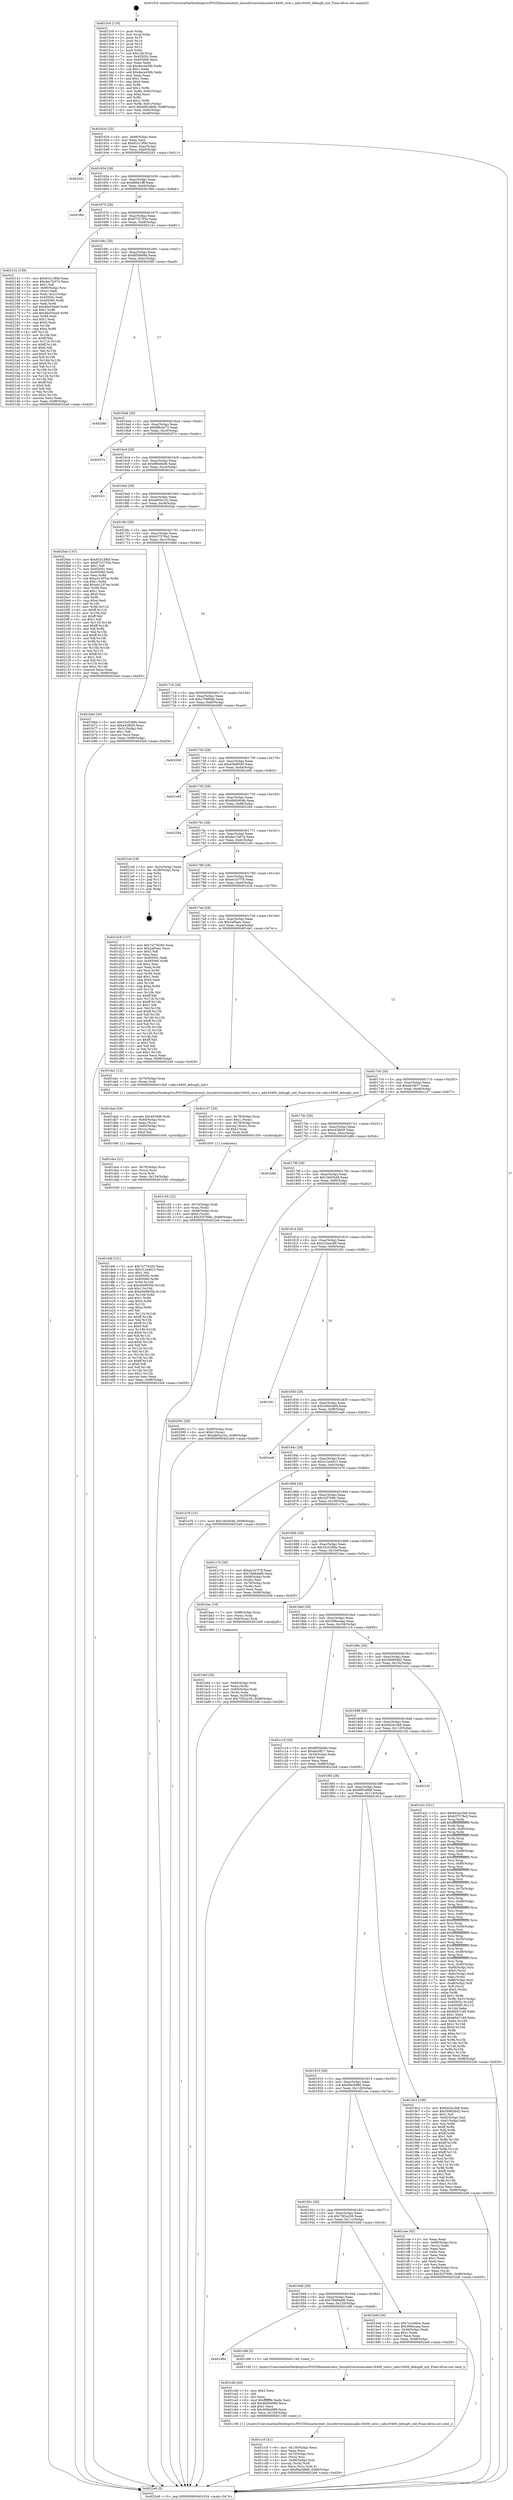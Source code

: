 digraph "0x4015c0" {
  label = "0x4015c0 (/mnt/c/Users/mathe/Desktop/tcc/POCII/binaries/extr_linuxdriversiioimuadis16400_core.c_adis16400_debugfs_init_Final-ollvm.out::main(0))"
  labelloc = "t"
  node[shape=record]

  Entry [label="",width=0.3,height=0.3,shape=circle,fillcolor=black,style=filled]
  "0x401634" [label="{
     0x401634 [32]\l
     | [instrs]\l
     &nbsp;&nbsp;0x401634 \<+6\>: mov -0x98(%rbp),%eax\l
     &nbsp;&nbsp;0x40163a \<+2\>: mov %eax,%ecx\l
     &nbsp;&nbsp;0x40163c \<+6\>: sub $0x81b13f0d,%ecx\l
     &nbsp;&nbsp;0x401642 \<+6\>: mov %eax,-0xac(%rbp)\l
     &nbsp;&nbsp;0x401648 \<+6\>: mov %ecx,-0xb0(%rbp)\l
     &nbsp;&nbsp;0x40164e \<+6\>: je 00000000004022d1 \<main+0xd11\>\l
  }"]
  "0x4022d1" [label="{
     0x4022d1\l
  }", style=dashed]
  "0x401654" [label="{
     0x401654 [28]\l
     | [instrs]\l
     &nbsp;&nbsp;0x401654 \<+5\>: jmp 0000000000401659 \<main+0x99\>\l
     &nbsp;&nbsp;0x401659 \<+6\>: mov -0xac(%rbp),%eax\l
     &nbsp;&nbsp;0x40165f \<+5\>: sub $0x866b1fff,%eax\l
     &nbsp;&nbsp;0x401664 \<+6\>: mov %eax,-0xb4(%rbp)\l
     &nbsp;&nbsp;0x40166a \<+6\>: je 0000000000401f6b \<main+0x9ab\>\l
  }"]
  Exit [label="",width=0.3,height=0.3,shape=circle,fillcolor=black,style=filled,peripheries=2]
  "0x401f6b" [label="{
     0x401f6b\l
  }", style=dashed]
  "0x401670" [label="{
     0x401670 [28]\l
     | [instrs]\l
     &nbsp;&nbsp;0x401670 \<+5\>: jmp 0000000000401675 \<main+0xb5\>\l
     &nbsp;&nbsp;0x401675 \<+6\>: mov -0xac(%rbp),%eax\l
     &nbsp;&nbsp;0x40167b \<+5\>: sub $0x8732755a,%eax\l
     &nbsp;&nbsp;0x401680 \<+6\>: mov %eax,-0xb8(%rbp)\l
     &nbsp;&nbsp;0x401686 \<+6\>: je 0000000000402141 \<main+0xb81\>\l
  }"]
  "0x401ddf" [label="{
     0x401ddf [151]\l
     | [instrs]\l
     &nbsp;&nbsp;0x401ddf \<+5\>: mov $0x7a776283,%eax\l
     &nbsp;&nbsp;0x401de4 \<+5\>: mov $0x312e4d13,%esi\l
     &nbsp;&nbsp;0x401de9 \<+2\>: mov $0x1,%dl\l
     &nbsp;&nbsp;0x401deb \<+8\>: mov 0x40505c,%r8d\l
     &nbsp;&nbsp;0x401df3 \<+8\>: mov 0x405060,%r9d\l
     &nbsp;&nbsp;0x401dfb \<+3\>: mov %r8d,%r10d\l
     &nbsp;&nbsp;0x401dfe \<+7\>: sub $0xe0e9835b,%r10d\l
     &nbsp;&nbsp;0x401e05 \<+4\>: sub $0x1,%r10d\l
     &nbsp;&nbsp;0x401e09 \<+7\>: add $0xe0e9835b,%r10d\l
     &nbsp;&nbsp;0x401e10 \<+4\>: imul %r10d,%r8d\l
     &nbsp;&nbsp;0x401e14 \<+4\>: and $0x1,%r8d\l
     &nbsp;&nbsp;0x401e18 \<+4\>: cmp $0x0,%r8d\l
     &nbsp;&nbsp;0x401e1c \<+4\>: sete %r11b\l
     &nbsp;&nbsp;0x401e20 \<+4\>: cmp $0xa,%r9d\l
     &nbsp;&nbsp;0x401e24 \<+3\>: setl %bl\l
     &nbsp;&nbsp;0x401e27 \<+3\>: mov %r11b,%r14b\l
     &nbsp;&nbsp;0x401e2a \<+4\>: xor $0xff,%r14b\l
     &nbsp;&nbsp;0x401e2e \<+3\>: mov %bl,%r15b\l
     &nbsp;&nbsp;0x401e31 \<+4\>: xor $0xff,%r15b\l
     &nbsp;&nbsp;0x401e35 \<+3\>: xor $0x0,%dl\l
     &nbsp;&nbsp;0x401e38 \<+3\>: mov %r14b,%r12b\l
     &nbsp;&nbsp;0x401e3b \<+4\>: and $0x0,%r12b\l
     &nbsp;&nbsp;0x401e3f \<+3\>: and %dl,%r11b\l
     &nbsp;&nbsp;0x401e42 \<+3\>: mov %r15b,%r13b\l
     &nbsp;&nbsp;0x401e45 \<+4\>: and $0x0,%r13b\l
     &nbsp;&nbsp;0x401e49 \<+2\>: and %dl,%bl\l
     &nbsp;&nbsp;0x401e4b \<+3\>: or %r11b,%r12b\l
     &nbsp;&nbsp;0x401e4e \<+3\>: or %bl,%r13b\l
     &nbsp;&nbsp;0x401e51 \<+3\>: xor %r13b,%r12b\l
     &nbsp;&nbsp;0x401e54 \<+3\>: or %r15b,%r14b\l
     &nbsp;&nbsp;0x401e57 \<+4\>: xor $0xff,%r14b\l
     &nbsp;&nbsp;0x401e5b \<+3\>: or $0x0,%dl\l
     &nbsp;&nbsp;0x401e5e \<+3\>: and %dl,%r14b\l
     &nbsp;&nbsp;0x401e61 \<+3\>: or %r14b,%r12b\l
     &nbsp;&nbsp;0x401e64 \<+4\>: test $0x1,%r12b\l
     &nbsp;&nbsp;0x401e68 \<+3\>: cmovne %esi,%eax\l
     &nbsp;&nbsp;0x401e6b \<+6\>: mov %eax,-0x98(%rbp)\l
     &nbsp;&nbsp;0x401e71 \<+5\>: jmp 00000000004022e9 \<main+0xd29\>\l
  }"]
  "0x402141" [label="{
     0x402141 [159]\l
     | [instrs]\l
     &nbsp;&nbsp;0x402141 \<+5\>: mov $0x81b13f0d,%eax\l
     &nbsp;&nbsp;0x402146 \<+5\>: mov $0xdec7b07d,%ecx\l
     &nbsp;&nbsp;0x40214b \<+2\>: mov $0x1,%dl\l
     &nbsp;&nbsp;0x40214d \<+7\>: mov -0x90(%rbp),%rsi\l
     &nbsp;&nbsp;0x402154 \<+2\>: mov (%rsi),%edi\l
     &nbsp;&nbsp;0x402156 \<+3\>: mov %edi,-0x2c(%rbp)\l
     &nbsp;&nbsp;0x402159 \<+7\>: mov 0x40505c,%edi\l
     &nbsp;&nbsp;0x402160 \<+8\>: mov 0x405060,%r8d\l
     &nbsp;&nbsp;0x402168 \<+3\>: mov %edi,%r9d\l
     &nbsp;&nbsp;0x40216b \<+7\>: sub $0x46e55ea9,%r9d\l
     &nbsp;&nbsp;0x402172 \<+4\>: sub $0x1,%r9d\l
     &nbsp;&nbsp;0x402176 \<+7\>: add $0x46e55ea9,%r9d\l
     &nbsp;&nbsp;0x40217d \<+4\>: imul %r9d,%edi\l
     &nbsp;&nbsp;0x402181 \<+3\>: and $0x1,%edi\l
     &nbsp;&nbsp;0x402184 \<+3\>: cmp $0x0,%edi\l
     &nbsp;&nbsp;0x402187 \<+4\>: sete %r10b\l
     &nbsp;&nbsp;0x40218b \<+4\>: cmp $0xa,%r8d\l
     &nbsp;&nbsp;0x40218f \<+4\>: setl %r11b\l
     &nbsp;&nbsp;0x402193 \<+3\>: mov %r10b,%bl\l
     &nbsp;&nbsp;0x402196 \<+3\>: xor $0xff,%bl\l
     &nbsp;&nbsp;0x402199 \<+3\>: mov %r11b,%r14b\l
     &nbsp;&nbsp;0x40219c \<+4\>: xor $0xff,%r14b\l
     &nbsp;&nbsp;0x4021a0 \<+3\>: xor $0x0,%dl\l
     &nbsp;&nbsp;0x4021a3 \<+3\>: mov %bl,%r15b\l
     &nbsp;&nbsp;0x4021a6 \<+4\>: and $0x0,%r15b\l
     &nbsp;&nbsp;0x4021aa \<+3\>: and %dl,%r10b\l
     &nbsp;&nbsp;0x4021ad \<+3\>: mov %r14b,%r12b\l
     &nbsp;&nbsp;0x4021b0 \<+4\>: and $0x0,%r12b\l
     &nbsp;&nbsp;0x4021b4 \<+3\>: and %dl,%r11b\l
     &nbsp;&nbsp;0x4021b7 \<+3\>: or %r10b,%r15b\l
     &nbsp;&nbsp;0x4021ba \<+3\>: or %r11b,%r12b\l
     &nbsp;&nbsp;0x4021bd \<+3\>: xor %r12b,%r15b\l
     &nbsp;&nbsp;0x4021c0 \<+3\>: or %r14b,%bl\l
     &nbsp;&nbsp;0x4021c3 \<+3\>: xor $0xff,%bl\l
     &nbsp;&nbsp;0x4021c6 \<+3\>: or $0x0,%dl\l
     &nbsp;&nbsp;0x4021c9 \<+2\>: and %dl,%bl\l
     &nbsp;&nbsp;0x4021cb \<+3\>: or %bl,%r15b\l
     &nbsp;&nbsp;0x4021ce \<+4\>: test $0x1,%r15b\l
     &nbsp;&nbsp;0x4021d2 \<+3\>: cmovne %ecx,%eax\l
     &nbsp;&nbsp;0x4021d5 \<+6\>: mov %eax,-0x98(%rbp)\l
     &nbsp;&nbsp;0x4021db \<+5\>: jmp 00000000004022e9 \<main+0xd29\>\l
  }"]
  "0x40168c" [label="{
     0x40168c [28]\l
     | [instrs]\l
     &nbsp;&nbsp;0x40168c \<+5\>: jmp 0000000000401691 \<main+0xd1\>\l
     &nbsp;&nbsp;0x401691 \<+6\>: mov -0xac(%rbp),%eax\l
     &nbsp;&nbsp;0x401697 \<+5\>: sub $0x8f50b08e,%eax\l
     &nbsp;&nbsp;0x40169c \<+6\>: mov %eax,-0xbc(%rbp)\l
     &nbsp;&nbsp;0x4016a2 \<+6\>: je 000000000040206f \<main+0xaaf\>\l
  }"]
  "0x401dca" [label="{
     0x401dca [21]\l
     | [instrs]\l
     &nbsp;&nbsp;0x401dca \<+4\>: mov -0x70(%rbp),%rcx\l
     &nbsp;&nbsp;0x401dce \<+3\>: mov (%rcx),%rcx\l
     &nbsp;&nbsp;0x401dd1 \<+3\>: mov %rcx,%rdi\l
     &nbsp;&nbsp;0x401dd4 \<+6\>: mov %eax,-0x134(%rbp)\l
     &nbsp;&nbsp;0x401dda \<+5\>: call 0000000000401030 \<free@plt\>\l
     | [calls]\l
     &nbsp;&nbsp;0x401030 \{1\} (unknown)\l
  }"]
  "0x40206f" [label="{
     0x40206f\l
  }", style=dashed]
  "0x4016a8" [label="{
     0x4016a8 [28]\l
     | [instrs]\l
     &nbsp;&nbsp;0x4016a8 \<+5\>: jmp 00000000004016ad \<main+0xed\>\l
     &nbsp;&nbsp;0x4016ad \<+6\>: mov -0xac(%rbp),%eax\l
     &nbsp;&nbsp;0x4016b3 \<+5\>: sub $0x8f9cdc73,%eax\l
     &nbsp;&nbsp;0x4016b8 \<+6\>: mov %eax,-0xc0(%rbp)\l
     &nbsp;&nbsp;0x4016be \<+6\>: je 000000000040207e \<main+0xabe\>\l
  }"]
  "0x401dad" [label="{
     0x401dad [29]\l
     | [instrs]\l
     &nbsp;&nbsp;0x401dad \<+10\>: movabs $0x4030d6,%rdi\l
     &nbsp;&nbsp;0x401db7 \<+4\>: mov -0x60(%rbp),%rcx\l
     &nbsp;&nbsp;0x401dbb \<+2\>: mov %eax,(%rcx)\l
     &nbsp;&nbsp;0x401dbd \<+4\>: mov -0x60(%rbp),%rcx\l
     &nbsp;&nbsp;0x401dc1 \<+2\>: mov (%rcx),%esi\l
     &nbsp;&nbsp;0x401dc3 \<+2\>: mov $0x0,%al\l
     &nbsp;&nbsp;0x401dc5 \<+5\>: call 0000000000401040 \<printf@plt\>\l
     | [calls]\l
     &nbsp;&nbsp;0x401040 \{1\} (unknown)\l
  }"]
  "0x40207e" [label="{
     0x40207e\l
  }", style=dashed]
  "0x4016c4" [label="{
     0x4016c4 [28]\l
     | [instrs]\l
     &nbsp;&nbsp;0x4016c4 \<+5\>: jmp 00000000004016c9 \<main+0x109\>\l
     &nbsp;&nbsp;0x4016c9 \<+6\>: mov -0xac(%rbp),%eax\l
     &nbsp;&nbsp;0x4016cf \<+5\>: sub $0x9f648ed6,%eax\l
     &nbsp;&nbsp;0x4016d4 \<+6\>: mov %eax,-0xc4(%rbp)\l
     &nbsp;&nbsp;0x4016da \<+6\>: je 0000000000401fc1 \<main+0xa01\>\l
  }"]
  "0x401cc5" [label="{
     0x401cc5 [41]\l
     | [instrs]\l
     &nbsp;&nbsp;0x401cc5 \<+6\>: mov -0x130(%rbp),%ecx\l
     &nbsp;&nbsp;0x401ccb \<+3\>: imul %eax,%ecx\l
     &nbsp;&nbsp;0x401cce \<+4\>: mov -0x70(%rbp),%rsi\l
     &nbsp;&nbsp;0x401cd2 \<+3\>: mov (%rsi),%rsi\l
     &nbsp;&nbsp;0x401cd5 \<+4\>: mov -0x68(%rbp),%rdi\l
     &nbsp;&nbsp;0x401cd9 \<+3\>: movslq (%rdi),%rdi\l
     &nbsp;&nbsp;0x401cdc \<+3\>: mov %ecx,(%rsi,%rdi,4)\l
     &nbsp;&nbsp;0x401cdf \<+10\>: movl $0x6fac6866,-0x98(%rbp)\l
     &nbsp;&nbsp;0x401ce9 \<+5\>: jmp 00000000004022e9 \<main+0xd29\>\l
  }"]
  "0x401fc1" [label="{
     0x401fc1\l
  }", style=dashed]
  "0x4016e0" [label="{
     0x4016e0 [28]\l
     | [instrs]\l
     &nbsp;&nbsp;0x4016e0 \<+5\>: jmp 00000000004016e5 \<main+0x125\>\l
     &nbsp;&nbsp;0x4016e5 \<+6\>: mov -0xac(%rbp),%eax\l
     &nbsp;&nbsp;0x4016eb \<+5\>: sub $0xa605a10c,%eax\l
     &nbsp;&nbsp;0x4016f0 \<+6\>: mov %eax,-0xc8(%rbp)\l
     &nbsp;&nbsp;0x4016f6 \<+6\>: je 00000000004020ae \<main+0xaee\>\l
  }"]
  "0x401c9d" [label="{
     0x401c9d [40]\l
     | [instrs]\l
     &nbsp;&nbsp;0x401c9d \<+5\>: mov $0x2,%ecx\l
     &nbsp;&nbsp;0x401ca2 \<+1\>: cltd\l
     &nbsp;&nbsp;0x401ca3 \<+2\>: idiv %ecx\l
     &nbsp;&nbsp;0x401ca5 \<+6\>: imul $0xfffffffe,%edx,%ecx\l
     &nbsp;&nbsp;0x401cab \<+6\>: add $0x460b4989,%ecx\l
     &nbsp;&nbsp;0x401cb1 \<+3\>: add $0x1,%ecx\l
     &nbsp;&nbsp;0x401cb4 \<+6\>: sub $0x460b4989,%ecx\l
     &nbsp;&nbsp;0x401cba \<+6\>: mov %ecx,-0x130(%rbp)\l
     &nbsp;&nbsp;0x401cc0 \<+5\>: call 0000000000401160 \<next_i\>\l
     | [calls]\l
     &nbsp;&nbsp;0x401160 \{1\} (/mnt/c/Users/mathe/Desktop/tcc/POCII/binaries/extr_linuxdriversiioimuadis16400_core.c_adis16400_debugfs_init_Final-ollvm.out::next_i)\l
  }"]
  "0x4020ae" [label="{
     0x4020ae [147]\l
     | [instrs]\l
     &nbsp;&nbsp;0x4020ae \<+5\>: mov $0x81b13f0d,%eax\l
     &nbsp;&nbsp;0x4020b3 \<+5\>: mov $0x8732755a,%ecx\l
     &nbsp;&nbsp;0x4020b8 \<+2\>: mov $0x1,%dl\l
     &nbsp;&nbsp;0x4020ba \<+7\>: mov 0x40505c,%esi\l
     &nbsp;&nbsp;0x4020c1 \<+7\>: mov 0x405060,%edi\l
     &nbsp;&nbsp;0x4020c8 \<+3\>: mov %esi,%r8d\l
     &nbsp;&nbsp;0x4020cb \<+7\>: sub $0xa41207ee,%r8d\l
     &nbsp;&nbsp;0x4020d2 \<+4\>: sub $0x1,%r8d\l
     &nbsp;&nbsp;0x4020d6 \<+7\>: add $0xa41207ee,%r8d\l
     &nbsp;&nbsp;0x4020dd \<+4\>: imul %r8d,%esi\l
     &nbsp;&nbsp;0x4020e1 \<+3\>: and $0x1,%esi\l
     &nbsp;&nbsp;0x4020e4 \<+3\>: cmp $0x0,%esi\l
     &nbsp;&nbsp;0x4020e7 \<+4\>: sete %r9b\l
     &nbsp;&nbsp;0x4020eb \<+3\>: cmp $0xa,%edi\l
     &nbsp;&nbsp;0x4020ee \<+4\>: setl %r10b\l
     &nbsp;&nbsp;0x4020f2 \<+3\>: mov %r9b,%r11b\l
     &nbsp;&nbsp;0x4020f5 \<+4\>: xor $0xff,%r11b\l
     &nbsp;&nbsp;0x4020f9 \<+3\>: mov %r10b,%bl\l
     &nbsp;&nbsp;0x4020fc \<+3\>: xor $0xff,%bl\l
     &nbsp;&nbsp;0x4020ff \<+3\>: xor $0x1,%dl\l
     &nbsp;&nbsp;0x402102 \<+3\>: mov %r11b,%r14b\l
     &nbsp;&nbsp;0x402105 \<+4\>: and $0xff,%r14b\l
     &nbsp;&nbsp;0x402109 \<+3\>: and %dl,%r9b\l
     &nbsp;&nbsp;0x40210c \<+3\>: mov %bl,%r15b\l
     &nbsp;&nbsp;0x40210f \<+4\>: and $0xff,%r15b\l
     &nbsp;&nbsp;0x402113 \<+3\>: and %dl,%r10b\l
     &nbsp;&nbsp;0x402116 \<+3\>: or %r9b,%r14b\l
     &nbsp;&nbsp;0x402119 \<+3\>: or %r10b,%r15b\l
     &nbsp;&nbsp;0x40211c \<+3\>: xor %r15b,%r14b\l
     &nbsp;&nbsp;0x40211f \<+3\>: or %bl,%r11b\l
     &nbsp;&nbsp;0x402122 \<+4\>: xor $0xff,%r11b\l
     &nbsp;&nbsp;0x402126 \<+3\>: or $0x1,%dl\l
     &nbsp;&nbsp;0x402129 \<+3\>: and %dl,%r11b\l
     &nbsp;&nbsp;0x40212c \<+3\>: or %r11b,%r14b\l
     &nbsp;&nbsp;0x40212f \<+4\>: test $0x1,%r14b\l
     &nbsp;&nbsp;0x402133 \<+3\>: cmovne %ecx,%eax\l
     &nbsp;&nbsp;0x402136 \<+6\>: mov %eax,-0x98(%rbp)\l
     &nbsp;&nbsp;0x40213c \<+5\>: jmp 00000000004022e9 \<main+0xd29\>\l
  }"]
  "0x4016fc" [label="{
     0x4016fc [28]\l
     | [instrs]\l
     &nbsp;&nbsp;0x4016fc \<+5\>: jmp 0000000000401701 \<main+0x141\>\l
     &nbsp;&nbsp;0x401701 \<+6\>: mov -0xac(%rbp),%eax\l
     &nbsp;&nbsp;0x401707 \<+5\>: sub $0xb37578e2,%eax\l
     &nbsp;&nbsp;0x40170c \<+6\>: mov %eax,-0xcc(%rbp)\l
     &nbsp;&nbsp;0x401712 \<+6\>: je 0000000000401b6d \<main+0x5ad\>\l
  }"]
  "0x401964" [label="{
     0x401964\l
  }", style=dashed]
  "0x401b6d" [label="{
     0x401b6d [30]\l
     | [instrs]\l
     &nbsp;&nbsp;0x401b6d \<+5\>: mov $0x33c5289e,%eax\l
     &nbsp;&nbsp;0x401b72 \<+5\>: mov $0xe43fb50,%ecx\l
     &nbsp;&nbsp;0x401b77 \<+3\>: mov -0x31(%rbp),%dl\l
     &nbsp;&nbsp;0x401b7a \<+3\>: test $0x1,%dl\l
     &nbsp;&nbsp;0x401b7d \<+3\>: cmovne %ecx,%eax\l
     &nbsp;&nbsp;0x401b80 \<+6\>: mov %eax,-0x98(%rbp)\l
     &nbsp;&nbsp;0x401b86 \<+5\>: jmp 00000000004022e9 \<main+0xd29\>\l
  }"]
  "0x401718" [label="{
     0x401718 [28]\l
     | [instrs]\l
     &nbsp;&nbsp;0x401718 \<+5\>: jmp 000000000040171d \<main+0x15d\>\l
     &nbsp;&nbsp;0x40171d \<+6\>: mov -0xac(%rbp),%eax\l
     &nbsp;&nbsp;0x401723 \<+5\>: sub $0xc708f94b,%eax\l
     &nbsp;&nbsp;0x401728 \<+6\>: mov %eax,-0xd0(%rbp)\l
     &nbsp;&nbsp;0x40172e \<+6\>: je 0000000000402060 \<main+0xaa0\>\l
  }"]
  "0x401c98" [label="{
     0x401c98 [5]\l
     | [instrs]\l
     &nbsp;&nbsp;0x401c98 \<+5\>: call 0000000000401160 \<next_i\>\l
     | [calls]\l
     &nbsp;&nbsp;0x401160 \{1\} (/mnt/c/Users/mathe/Desktop/tcc/POCII/binaries/extr_linuxdriversiioimuadis16400_core.c_adis16400_debugfs_init_Final-ollvm.out::next_i)\l
  }"]
  "0x402060" [label="{
     0x402060\l
  }", style=dashed]
  "0x401734" [label="{
     0x401734 [28]\l
     | [instrs]\l
     &nbsp;&nbsp;0x401734 \<+5\>: jmp 0000000000401739 \<main+0x179\>\l
     &nbsp;&nbsp;0x401739 \<+6\>: mov -0xac(%rbp),%eax\l
     &nbsp;&nbsp;0x40173f \<+5\>: sub $0xd3bf95d5,%eax\l
     &nbsp;&nbsp;0x401744 \<+6\>: mov %eax,-0xd4(%rbp)\l
     &nbsp;&nbsp;0x40174a \<+6\>: je 0000000000401e85 \<main+0x8c5\>\l
  }"]
  "0x401c54" [label="{
     0x401c54 [32]\l
     | [instrs]\l
     &nbsp;&nbsp;0x401c54 \<+4\>: mov -0x70(%rbp),%rdi\l
     &nbsp;&nbsp;0x401c58 \<+3\>: mov %rax,(%rdi)\l
     &nbsp;&nbsp;0x401c5b \<+4\>: mov -0x68(%rbp),%rax\l
     &nbsp;&nbsp;0x401c5f \<+6\>: movl $0x0,(%rax)\l
     &nbsp;&nbsp;0x401c65 \<+10\>: movl $0x32f794fc,-0x98(%rbp)\l
     &nbsp;&nbsp;0x401c6f \<+5\>: jmp 00000000004022e9 \<main+0xd29\>\l
  }"]
  "0x401e85" [label="{
     0x401e85\l
  }", style=dashed]
  "0x401750" [label="{
     0x401750 [28]\l
     | [instrs]\l
     &nbsp;&nbsp;0x401750 \<+5\>: jmp 0000000000401755 \<main+0x195\>\l
     &nbsp;&nbsp;0x401755 \<+6\>: mov -0xac(%rbp),%eax\l
     &nbsp;&nbsp;0x40175b \<+5\>: sub $0xdb00d0d6,%eax\l
     &nbsp;&nbsp;0x401760 \<+6\>: mov %eax,-0xd8(%rbp)\l
     &nbsp;&nbsp;0x401766 \<+6\>: je 0000000000402284 \<main+0xcc4\>\l
  }"]
  "0x401948" [label="{
     0x401948 [28]\l
     | [instrs]\l
     &nbsp;&nbsp;0x401948 \<+5\>: jmp 000000000040194d \<main+0x38d\>\l
     &nbsp;&nbsp;0x40194d \<+6\>: mov -0xac(%rbp),%eax\l
     &nbsp;&nbsp;0x401953 \<+5\>: sub $0x78d84a80,%eax\l
     &nbsp;&nbsp;0x401958 \<+6\>: mov %eax,-0x120(%rbp)\l
     &nbsp;&nbsp;0x40195e \<+6\>: je 0000000000401c98 \<main+0x6d8\>\l
  }"]
  "0x402284" [label="{
     0x402284\l
  }", style=dashed]
  "0x40176c" [label="{
     0x40176c [28]\l
     | [instrs]\l
     &nbsp;&nbsp;0x40176c \<+5\>: jmp 0000000000401771 \<main+0x1b1\>\l
     &nbsp;&nbsp;0x401771 \<+6\>: mov -0xac(%rbp),%eax\l
     &nbsp;&nbsp;0x401777 \<+5\>: sub $0xdec7b07d,%eax\l
     &nbsp;&nbsp;0x40177c \<+6\>: mov %eax,-0xdc(%rbp)\l
     &nbsp;&nbsp;0x401782 \<+6\>: je 00000000004021e0 \<main+0xc20\>\l
  }"]
  "0x401bdd" [label="{
     0x401bdd [30]\l
     | [instrs]\l
     &nbsp;&nbsp;0x401bdd \<+5\>: mov $0x7e1a9dce,%eax\l
     &nbsp;&nbsp;0x401be2 \<+5\>: mov $0x398ecaaa,%ecx\l
     &nbsp;&nbsp;0x401be7 \<+3\>: mov -0x30(%rbp),%edx\l
     &nbsp;&nbsp;0x401bea \<+3\>: cmp $0x1,%edx\l
     &nbsp;&nbsp;0x401bed \<+3\>: cmovl %ecx,%eax\l
     &nbsp;&nbsp;0x401bf0 \<+6\>: mov %eax,-0x98(%rbp)\l
     &nbsp;&nbsp;0x401bf6 \<+5\>: jmp 00000000004022e9 \<main+0xd29\>\l
  }"]
  "0x4021e0" [label="{
     0x4021e0 [18]\l
     | [instrs]\l
     &nbsp;&nbsp;0x4021e0 \<+3\>: mov -0x2c(%rbp),%eax\l
     &nbsp;&nbsp;0x4021e3 \<+4\>: lea -0x28(%rbp),%rsp\l
     &nbsp;&nbsp;0x4021e7 \<+1\>: pop %rbx\l
     &nbsp;&nbsp;0x4021e8 \<+2\>: pop %r12\l
     &nbsp;&nbsp;0x4021ea \<+2\>: pop %r13\l
     &nbsp;&nbsp;0x4021ec \<+2\>: pop %r14\l
     &nbsp;&nbsp;0x4021ee \<+2\>: pop %r15\l
     &nbsp;&nbsp;0x4021f0 \<+1\>: pop %rbp\l
     &nbsp;&nbsp;0x4021f1 \<+1\>: ret\l
  }"]
  "0x401788" [label="{
     0x401788 [28]\l
     | [instrs]\l
     &nbsp;&nbsp;0x401788 \<+5\>: jmp 000000000040178d \<main+0x1cd\>\l
     &nbsp;&nbsp;0x40178d \<+6\>: mov -0xac(%rbp),%eax\l
     &nbsp;&nbsp;0x401793 \<+5\>: sub $0xee1b7f78,%eax\l
     &nbsp;&nbsp;0x401798 \<+6\>: mov %eax,-0xe0(%rbp)\l
     &nbsp;&nbsp;0x40179e \<+6\>: je 0000000000401d18 \<main+0x758\>\l
  }"]
  "0x40192c" [label="{
     0x40192c [28]\l
     | [instrs]\l
     &nbsp;&nbsp;0x40192c \<+5\>: jmp 0000000000401931 \<main+0x371\>\l
     &nbsp;&nbsp;0x401931 \<+6\>: mov -0xac(%rbp),%eax\l
     &nbsp;&nbsp;0x401937 \<+5\>: sub $0x75f2a236,%eax\l
     &nbsp;&nbsp;0x40193c \<+6\>: mov %eax,-0x11c(%rbp)\l
     &nbsp;&nbsp;0x401942 \<+6\>: je 0000000000401bdd \<main+0x61d\>\l
  }"]
  "0x401d18" [label="{
     0x401d18 [137]\l
     | [instrs]\l
     &nbsp;&nbsp;0x401d18 \<+5\>: mov $0x7a776283,%eax\l
     &nbsp;&nbsp;0x401d1d \<+5\>: mov $0x2af5aec,%ecx\l
     &nbsp;&nbsp;0x401d22 \<+2\>: mov $0x1,%dl\l
     &nbsp;&nbsp;0x401d24 \<+2\>: xor %esi,%esi\l
     &nbsp;&nbsp;0x401d26 \<+7\>: mov 0x40505c,%edi\l
     &nbsp;&nbsp;0x401d2d \<+8\>: mov 0x405060,%r8d\l
     &nbsp;&nbsp;0x401d35 \<+3\>: sub $0x1,%esi\l
     &nbsp;&nbsp;0x401d38 \<+3\>: mov %edi,%r9d\l
     &nbsp;&nbsp;0x401d3b \<+3\>: add %esi,%r9d\l
     &nbsp;&nbsp;0x401d3e \<+4\>: imul %r9d,%edi\l
     &nbsp;&nbsp;0x401d42 \<+3\>: and $0x1,%edi\l
     &nbsp;&nbsp;0x401d45 \<+3\>: cmp $0x0,%edi\l
     &nbsp;&nbsp;0x401d48 \<+4\>: sete %r10b\l
     &nbsp;&nbsp;0x401d4c \<+4\>: cmp $0xa,%r8d\l
     &nbsp;&nbsp;0x401d50 \<+4\>: setl %r11b\l
     &nbsp;&nbsp;0x401d54 \<+3\>: mov %r10b,%bl\l
     &nbsp;&nbsp;0x401d57 \<+3\>: xor $0xff,%bl\l
     &nbsp;&nbsp;0x401d5a \<+3\>: mov %r11b,%r14b\l
     &nbsp;&nbsp;0x401d5d \<+4\>: xor $0xff,%r14b\l
     &nbsp;&nbsp;0x401d61 \<+3\>: xor $0x1,%dl\l
     &nbsp;&nbsp;0x401d64 \<+3\>: mov %bl,%r15b\l
     &nbsp;&nbsp;0x401d67 \<+4\>: and $0xff,%r15b\l
     &nbsp;&nbsp;0x401d6b \<+3\>: and %dl,%r10b\l
     &nbsp;&nbsp;0x401d6e \<+3\>: mov %r14b,%r12b\l
     &nbsp;&nbsp;0x401d71 \<+4\>: and $0xff,%r12b\l
     &nbsp;&nbsp;0x401d75 \<+3\>: and %dl,%r11b\l
     &nbsp;&nbsp;0x401d78 \<+3\>: or %r10b,%r15b\l
     &nbsp;&nbsp;0x401d7b \<+3\>: or %r11b,%r12b\l
     &nbsp;&nbsp;0x401d7e \<+3\>: xor %r12b,%r15b\l
     &nbsp;&nbsp;0x401d81 \<+3\>: or %r14b,%bl\l
     &nbsp;&nbsp;0x401d84 \<+3\>: xor $0xff,%bl\l
     &nbsp;&nbsp;0x401d87 \<+3\>: or $0x1,%dl\l
     &nbsp;&nbsp;0x401d8a \<+2\>: and %dl,%bl\l
     &nbsp;&nbsp;0x401d8c \<+3\>: or %bl,%r15b\l
     &nbsp;&nbsp;0x401d8f \<+4\>: test $0x1,%r15b\l
     &nbsp;&nbsp;0x401d93 \<+3\>: cmovne %ecx,%eax\l
     &nbsp;&nbsp;0x401d96 \<+6\>: mov %eax,-0x98(%rbp)\l
     &nbsp;&nbsp;0x401d9c \<+5\>: jmp 00000000004022e9 \<main+0xd29\>\l
  }"]
  "0x4017a4" [label="{
     0x4017a4 [28]\l
     | [instrs]\l
     &nbsp;&nbsp;0x4017a4 \<+5\>: jmp 00000000004017a9 \<main+0x1e9\>\l
     &nbsp;&nbsp;0x4017a9 \<+6\>: mov -0xac(%rbp),%eax\l
     &nbsp;&nbsp;0x4017af \<+5\>: sub $0x2af5aec,%eax\l
     &nbsp;&nbsp;0x4017b4 \<+6\>: mov %eax,-0xe4(%rbp)\l
     &nbsp;&nbsp;0x4017ba \<+6\>: je 0000000000401da1 \<main+0x7e1\>\l
  }"]
  "0x401cee" [label="{
     0x401cee [42]\l
     | [instrs]\l
     &nbsp;&nbsp;0x401cee \<+2\>: xor %eax,%eax\l
     &nbsp;&nbsp;0x401cf0 \<+4\>: mov -0x68(%rbp),%rcx\l
     &nbsp;&nbsp;0x401cf4 \<+2\>: mov (%rcx),%edx\l
     &nbsp;&nbsp;0x401cf6 \<+2\>: mov %eax,%esi\l
     &nbsp;&nbsp;0x401cf8 \<+2\>: sub %edx,%esi\l
     &nbsp;&nbsp;0x401cfa \<+2\>: mov %eax,%edx\l
     &nbsp;&nbsp;0x401cfc \<+3\>: sub $0x1,%edx\l
     &nbsp;&nbsp;0x401cff \<+2\>: add %edx,%esi\l
     &nbsp;&nbsp;0x401d01 \<+2\>: sub %esi,%eax\l
     &nbsp;&nbsp;0x401d03 \<+4\>: mov -0x68(%rbp),%rcx\l
     &nbsp;&nbsp;0x401d07 \<+2\>: mov %eax,(%rcx)\l
     &nbsp;&nbsp;0x401d09 \<+10\>: movl $0x32f794fc,-0x98(%rbp)\l
     &nbsp;&nbsp;0x401d13 \<+5\>: jmp 00000000004022e9 \<main+0xd29\>\l
  }"]
  "0x401da1" [label="{
     0x401da1 [12]\l
     | [instrs]\l
     &nbsp;&nbsp;0x401da1 \<+4\>: mov -0x70(%rbp),%rax\l
     &nbsp;&nbsp;0x401da5 \<+3\>: mov (%rax),%rdi\l
     &nbsp;&nbsp;0x401da8 \<+5\>: call 00000000004015b0 \<adis16400_debugfs_init\>\l
     | [calls]\l
     &nbsp;&nbsp;0x4015b0 \{1\} (/mnt/c/Users/mathe/Desktop/tcc/POCII/binaries/extr_linuxdriversiioimuadis16400_core.c_adis16400_debugfs_init_Final-ollvm.out::adis16400_debugfs_init)\l
  }"]
  "0x4017c0" [label="{
     0x4017c0 [28]\l
     | [instrs]\l
     &nbsp;&nbsp;0x4017c0 \<+5\>: jmp 00000000004017c5 \<main+0x205\>\l
     &nbsp;&nbsp;0x4017c5 \<+6\>: mov -0xac(%rbp),%eax\l
     &nbsp;&nbsp;0x4017cb \<+5\>: sub $0xde3df17,%eax\l
     &nbsp;&nbsp;0x4017d0 \<+6\>: mov %eax,-0xe8(%rbp)\l
     &nbsp;&nbsp;0x4017d6 \<+6\>: je 0000000000401c37 \<main+0x677\>\l
  }"]
  "0x401bbf" [label="{
     0x401bbf [30]\l
     | [instrs]\l
     &nbsp;&nbsp;0x401bbf \<+4\>: mov -0x80(%rbp),%rdi\l
     &nbsp;&nbsp;0x401bc3 \<+2\>: mov %eax,(%rdi)\l
     &nbsp;&nbsp;0x401bc5 \<+4\>: mov -0x80(%rbp),%rdi\l
     &nbsp;&nbsp;0x401bc9 \<+2\>: mov (%rdi),%eax\l
     &nbsp;&nbsp;0x401bcb \<+3\>: mov %eax,-0x30(%rbp)\l
     &nbsp;&nbsp;0x401bce \<+10\>: movl $0x75f2a236,-0x98(%rbp)\l
     &nbsp;&nbsp;0x401bd8 \<+5\>: jmp 00000000004022e9 \<main+0xd29\>\l
  }"]
  "0x401c37" [label="{
     0x401c37 [29]\l
     | [instrs]\l
     &nbsp;&nbsp;0x401c37 \<+4\>: mov -0x78(%rbp),%rax\l
     &nbsp;&nbsp;0x401c3b \<+6\>: movl $0x1,(%rax)\l
     &nbsp;&nbsp;0x401c41 \<+4\>: mov -0x78(%rbp),%rax\l
     &nbsp;&nbsp;0x401c45 \<+3\>: movslq (%rax),%rax\l
     &nbsp;&nbsp;0x401c48 \<+4\>: shl $0x2,%rax\l
     &nbsp;&nbsp;0x401c4c \<+3\>: mov %rax,%rdi\l
     &nbsp;&nbsp;0x401c4f \<+5\>: call 0000000000401050 \<malloc@plt\>\l
     | [calls]\l
     &nbsp;&nbsp;0x401050 \{1\} (unknown)\l
  }"]
  "0x4017dc" [label="{
     0x4017dc [28]\l
     | [instrs]\l
     &nbsp;&nbsp;0x4017dc \<+5\>: jmp 00000000004017e1 \<main+0x221\>\l
     &nbsp;&nbsp;0x4017e1 \<+6\>: mov -0xac(%rbp),%eax\l
     &nbsp;&nbsp;0x4017e7 \<+5\>: sub $0xe43fb50,%eax\l
     &nbsp;&nbsp;0x4017ec \<+6\>: mov %eax,-0xec(%rbp)\l
     &nbsp;&nbsp;0x4017f2 \<+6\>: je 0000000000401b8b \<main+0x5cb\>\l
  }"]
  "0x4015c0" [label="{
     0x4015c0 [116]\l
     | [instrs]\l
     &nbsp;&nbsp;0x4015c0 \<+1\>: push %rbp\l
     &nbsp;&nbsp;0x4015c1 \<+3\>: mov %rsp,%rbp\l
     &nbsp;&nbsp;0x4015c4 \<+2\>: push %r15\l
     &nbsp;&nbsp;0x4015c6 \<+2\>: push %r14\l
     &nbsp;&nbsp;0x4015c8 \<+2\>: push %r13\l
     &nbsp;&nbsp;0x4015ca \<+2\>: push %r12\l
     &nbsp;&nbsp;0x4015cc \<+1\>: push %rbx\l
     &nbsp;&nbsp;0x4015cd \<+7\>: sub $0x128,%rsp\l
     &nbsp;&nbsp;0x4015d4 \<+7\>: mov 0x40505c,%eax\l
     &nbsp;&nbsp;0x4015db \<+7\>: mov 0x405060,%ecx\l
     &nbsp;&nbsp;0x4015e2 \<+2\>: mov %eax,%edx\l
     &nbsp;&nbsp;0x4015e4 \<+6\>: sub $0x4eca436b,%edx\l
     &nbsp;&nbsp;0x4015ea \<+3\>: sub $0x1,%edx\l
     &nbsp;&nbsp;0x4015ed \<+6\>: add $0x4eca436b,%edx\l
     &nbsp;&nbsp;0x4015f3 \<+3\>: imul %edx,%eax\l
     &nbsp;&nbsp;0x4015f6 \<+3\>: and $0x1,%eax\l
     &nbsp;&nbsp;0x4015f9 \<+3\>: cmp $0x0,%eax\l
     &nbsp;&nbsp;0x4015fc \<+4\>: sete %r8b\l
     &nbsp;&nbsp;0x401600 \<+4\>: and $0x1,%r8b\l
     &nbsp;&nbsp;0x401604 \<+7\>: mov %r8b,-0x92(%rbp)\l
     &nbsp;&nbsp;0x40160b \<+3\>: cmp $0xa,%ecx\l
     &nbsp;&nbsp;0x40160e \<+4\>: setl %r8b\l
     &nbsp;&nbsp;0x401612 \<+4\>: and $0x1,%r8b\l
     &nbsp;&nbsp;0x401616 \<+7\>: mov %r8b,-0x91(%rbp)\l
     &nbsp;&nbsp;0x40161d \<+10\>: movl $0x6f82e8b8,-0x98(%rbp)\l
     &nbsp;&nbsp;0x401627 \<+6\>: mov %edi,-0x9c(%rbp)\l
     &nbsp;&nbsp;0x40162d \<+7\>: mov %rsi,-0xa8(%rbp)\l
  }"]
  "0x401b8b" [label="{
     0x401b8b\l
  }", style=dashed]
  "0x4017f8" [label="{
     0x4017f8 [28]\l
     | [instrs]\l
     &nbsp;&nbsp;0x4017f8 \<+5\>: jmp 00000000004017fd \<main+0x23d\>\l
     &nbsp;&nbsp;0x4017fd \<+6\>: mov -0xac(%rbp),%eax\l
     &nbsp;&nbsp;0x401803 \<+5\>: sub $0x19d30cfd,%eax\l
     &nbsp;&nbsp;0x401808 \<+6\>: mov %eax,-0xf0(%rbp)\l
     &nbsp;&nbsp;0x40180e \<+6\>: je 0000000000402092 \<main+0xad2\>\l
  }"]
  "0x4022e9" [label="{
     0x4022e9 [5]\l
     | [instrs]\l
     &nbsp;&nbsp;0x4022e9 \<+5\>: jmp 0000000000401634 \<main+0x74\>\l
  }"]
  "0x402092" [label="{
     0x402092 [28]\l
     | [instrs]\l
     &nbsp;&nbsp;0x402092 \<+7\>: mov -0x90(%rbp),%rax\l
     &nbsp;&nbsp;0x402099 \<+6\>: movl $0x0,(%rax)\l
     &nbsp;&nbsp;0x40209f \<+10\>: movl $0xa605a10c,-0x98(%rbp)\l
     &nbsp;&nbsp;0x4020a9 \<+5\>: jmp 00000000004022e9 \<main+0xd29\>\l
  }"]
  "0x401814" [label="{
     0x401814 [28]\l
     | [instrs]\l
     &nbsp;&nbsp;0x401814 \<+5\>: jmp 0000000000401819 \<main+0x259\>\l
     &nbsp;&nbsp;0x401819 \<+6\>: mov -0xac(%rbp),%eax\l
     &nbsp;&nbsp;0x40181f \<+5\>: sub $0x232eac88,%eax\l
     &nbsp;&nbsp;0x401824 \<+6\>: mov %eax,-0xf4(%rbp)\l
     &nbsp;&nbsp;0x40182a \<+6\>: je 0000000000401f41 \<main+0x981\>\l
  }"]
  "0x401910" [label="{
     0x401910 [28]\l
     | [instrs]\l
     &nbsp;&nbsp;0x401910 \<+5\>: jmp 0000000000401915 \<main+0x355\>\l
     &nbsp;&nbsp;0x401915 \<+6\>: mov -0xac(%rbp),%eax\l
     &nbsp;&nbsp;0x40191b \<+5\>: sub $0x6fac6866,%eax\l
     &nbsp;&nbsp;0x401920 \<+6\>: mov %eax,-0x118(%rbp)\l
     &nbsp;&nbsp;0x401926 \<+6\>: je 0000000000401cee \<main+0x72e\>\l
  }"]
  "0x401f41" [label="{
     0x401f41\l
  }", style=dashed]
  "0x401830" [label="{
     0x401830 [28]\l
     | [instrs]\l
     &nbsp;&nbsp;0x401830 \<+5\>: jmp 0000000000401835 \<main+0x275\>\l
     &nbsp;&nbsp;0x401835 \<+6\>: mov -0xac(%rbp),%eax\l
     &nbsp;&nbsp;0x40183b \<+5\>: sub $0x246b3e69,%eax\l
     &nbsp;&nbsp;0x401840 \<+6\>: mov %eax,-0xf8(%rbp)\l
     &nbsp;&nbsp;0x401846 \<+6\>: je 0000000000401ee6 \<main+0x926\>\l
  }"]
  "0x4019c2" [label="{
     0x4019c2 [106]\l
     | [instrs]\l
     &nbsp;&nbsp;0x4019c2 \<+5\>: mov $0x642ec3b6,%eax\l
     &nbsp;&nbsp;0x4019c7 \<+5\>: mov $0x5b9656d2,%ecx\l
     &nbsp;&nbsp;0x4019cc \<+2\>: mov $0x1,%dl\l
     &nbsp;&nbsp;0x4019ce \<+7\>: mov -0x92(%rbp),%sil\l
     &nbsp;&nbsp;0x4019d5 \<+7\>: mov -0x91(%rbp),%dil\l
     &nbsp;&nbsp;0x4019dc \<+3\>: mov %sil,%r8b\l
     &nbsp;&nbsp;0x4019df \<+4\>: xor $0xff,%r8b\l
     &nbsp;&nbsp;0x4019e3 \<+3\>: mov %dil,%r9b\l
     &nbsp;&nbsp;0x4019e6 \<+4\>: xor $0xff,%r9b\l
     &nbsp;&nbsp;0x4019ea \<+3\>: xor $0x1,%dl\l
     &nbsp;&nbsp;0x4019ed \<+3\>: mov %r8b,%r10b\l
     &nbsp;&nbsp;0x4019f0 \<+4\>: and $0xff,%r10b\l
     &nbsp;&nbsp;0x4019f4 \<+3\>: and %dl,%sil\l
     &nbsp;&nbsp;0x4019f7 \<+3\>: mov %r9b,%r11b\l
     &nbsp;&nbsp;0x4019fa \<+4\>: and $0xff,%r11b\l
     &nbsp;&nbsp;0x4019fe \<+3\>: and %dl,%dil\l
     &nbsp;&nbsp;0x401a01 \<+3\>: or %sil,%r10b\l
     &nbsp;&nbsp;0x401a04 \<+3\>: or %dil,%r11b\l
     &nbsp;&nbsp;0x401a07 \<+3\>: xor %r11b,%r10b\l
     &nbsp;&nbsp;0x401a0a \<+3\>: or %r9b,%r8b\l
     &nbsp;&nbsp;0x401a0d \<+4\>: xor $0xff,%r8b\l
     &nbsp;&nbsp;0x401a11 \<+3\>: or $0x1,%dl\l
     &nbsp;&nbsp;0x401a14 \<+3\>: and %dl,%r8b\l
     &nbsp;&nbsp;0x401a17 \<+3\>: or %r8b,%r10b\l
     &nbsp;&nbsp;0x401a1a \<+4\>: test $0x1,%r10b\l
     &nbsp;&nbsp;0x401a1e \<+3\>: cmovne %ecx,%eax\l
     &nbsp;&nbsp;0x401a21 \<+6\>: mov %eax,-0x98(%rbp)\l
     &nbsp;&nbsp;0x401a27 \<+5\>: jmp 00000000004022e9 \<main+0xd29\>\l
  }"]
  "0x401ee6" [label="{
     0x401ee6\l
  }", style=dashed]
  "0x40184c" [label="{
     0x40184c [28]\l
     | [instrs]\l
     &nbsp;&nbsp;0x40184c \<+5\>: jmp 0000000000401851 \<main+0x291\>\l
     &nbsp;&nbsp;0x401851 \<+6\>: mov -0xac(%rbp),%eax\l
     &nbsp;&nbsp;0x401857 \<+5\>: sub $0x312e4d13,%eax\l
     &nbsp;&nbsp;0x40185c \<+6\>: mov %eax,-0xfc(%rbp)\l
     &nbsp;&nbsp;0x401862 \<+6\>: je 0000000000401e76 \<main+0x8b6\>\l
  }"]
  "0x4018f4" [label="{
     0x4018f4 [28]\l
     | [instrs]\l
     &nbsp;&nbsp;0x4018f4 \<+5\>: jmp 00000000004018f9 \<main+0x339\>\l
     &nbsp;&nbsp;0x4018f9 \<+6\>: mov -0xac(%rbp),%eax\l
     &nbsp;&nbsp;0x4018ff \<+5\>: sub $0x6f82e8b8,%eax\l
     &nbsp;&nbsp;0x401904 \<+6\>: mov %eax,-0x114(%rbp)\l
     &nbsp;&nbsp;0x40190a \<+6\>: je 00000000004019c2 \<main+0x402\>\l
  }"]
  "0x401e76" [label="{
     0x401e76 [15]\l
     | [instrs]\l
     &nbsp;&nbsp;0x401e76 \<+10\>: movl $0x19d30cfd,-0x98(%rbp)\l
     &nbsp;&nbsp;0x401e80 \<+5\>: jmp 00000000004022e9 \<main+0xd29\>\l
  }"]
  "0x401868" [label="{
     0x401868 [28]\l
     | [instrs]\l
     &nbsp;&nbsp;0x401868 \<+5\>: jmp 000000000040186d \<main+0x2ad\>\l
     &nbsp;&nbsp;0x40186d \<+6\>: mov -0xac(%rbp),%eax\l
     &nbsp;&nbsp;0x401873 \<+5\>: sub $0x32f794fc,%eax\l
     &nbsp;&nbsp;0x401878 \<+6\>: mov %eax,-0x100(%rbp)\l
     &nbsp;&nbsp;0x40187e \<+6\>: je 0000000000401c74 \<main+0x6b4\>\l
  }"]
  "0x4021f2" [label="{
     0x4021f2\l
  }", style=dashed]
  "0x401c74" [label="{
     0x401c74 [36]\l
     | [instrs]\l
     &nbsp;&nbsp;0x401c74 \<+5\>: mov $0xee1b7f78,%eax\l
     &nbsp;&nbsp;0x401c79 \<+5\>: mov $0x78d84a80,%ecx\l
     &nbsp;&nbsp;0x401c7e \<+4\>: mov -0x68(%rbp),%rdx\l
     &nbsp;&nbsp;0x401c82 \<+2\>: mov (%rdx),%esi\l
     &nbsp;&nbsp;0x401c84 \<+4\>: mov -0x78(%rbp),%rdx\l
     &nbsp;&nbsp;0x401c88 \<+2\>: cmp (%rdx),%esi\l
     &nbsp;&nbsp;0x401c8a \<+3\>: cmovl %ecx,%eax\l
     &nbsp;&nbsp;0x401c8d \<+6\>: mov %eax,-0x98(%rbp)\l
     &nbsp;&nbsp;0x401c93 \<+5\>: jmp 00000000004022e9 \<main+0xd29\>\l
  }"]
  "0x401884" [label="{
     0x401884 [28]\l
     | [instrs]\l
     &nbsp;&nbsp;0x401884 \<+5\>: jmp 0000000000401889 \<main+0x2c9\>\l
     &nbsp;&nbsp;0x401889 \<+6\>: mov -0xac(%rbp),%eax\l
     &nbsp;&nbsp;0x40188f \<+5\>: sub $0x33c5289e,%eax\l
     &nbsp;&nbsp;0x401894 \<+6\>: mov %eax,-0x104(%rbp)\l
     &nbsp;&nbsp;0x40189a \<+6\>: je 0000000000401bac \<main+0x5ec\>\l
  }"]
  "0x4018d8" [label="{
     0x4018d8 [28]\l
     | [instrs]\l
     &nbsp;&nbsp;0x4018d8 \<+5\>: jmp 00000000004018dd \<main+0x31d\>\l
     &nbsp;&nbsp;0x4018dd \<+6\>: mov -0xac(%rbp),%eax\l
     &nbsp;&nbsp;0x4018e3 \<+5\>: sub $0x642ec3b6,%eax\l
     &nbsp;&nbsp;0x4018e8 \<+6\>: mov %eax,-0x110(%rbp)\l
     &nbsp;&nbsp;0x4018ee \<+6\>: je 00000000004021f2 \<main+0xc32\>\l
  }"]
  "0x401bac" [label="{
     0x401bac [19]\l
     | [instrs]\l
     &nbsp;&nbsp;0x401bac \<+7\>: mov -0x88(%rbp),%rax\l
     &nbsp;&nbsp;0x401bb3 \<+3\>: mov (%rax),%rax\l
     &nbsp;&nbsp;0x401bb6 \<+4\>: mov 0x8(%rax),%rdi\l
     &nbsp;&nbsp;0x401bba \<+5\>: call 0000000000401060 \<atoi@plt\>\l
     | [calls]\l
     &nbsp;&nbsp;0x401060 \{1\} (unknown)\l
  }"]
  "0x4018a0" [label="{
     0x4018a0 [28]\l
     | [instrs]\l
     &nbsp;&nbsp;0x4018a0 \<+5\>: jmp 00000000004018a5 \<main+0x2e5\>\l
     &nbsp;&nbsp;0x4018a5 \<+6\>: mov -0xac(%rbp),%eax\l
     &nbsp;&nbsp;0x4018ab \<+5\>: sub $0x398ecaaa,%eax\l
     &nbsp;&nbsp;0x4018b0 \<+6\>: mov %eax,-0x108(%rbp)\l
     &nbsp;&nbsp;0x4018b6 \<+6\>: je 0000000000401c19 \<main+0x659\>\l
  }"]
  "0x401a2c" [label="{
     0x401a2c [321]\l
     | [instrs]\l
     &nbsp;&nbsp;0x401a2c \<+5\>: mov $0x642ec3b6,%eax\l
     &nbsp;&nbsp;0x401a31 \<+5\>: mov $0xb37578e2,%ecx\l
     &nbsp;&nbsp;0x401a36 \<+3\>: mov %rsp,%rdx\l
     &nbsp;&nbsp;0x401a39 \<+4\>: add $0xfffffffffffffff0,%rdx\l
     &nbsp;&nbsp;0x401a3d \<+3\>: mov %rdx,%rsp\l
     &nbsp;&nbsp;0x401a40 \<+7\>: mov %rdx,-0x90(%rbp)\l
     &nbsp;&nbsp;0x401a47 \<+3\>: mov %rsp,%rdx\l
     &nbsp;&nbsp;0x401a4a \<+4\>: add $0xfffffffffffffff0,%rdx\l
     &nbsp;&nbsp;0x401a4e \<+3\>: mov %rdx,%rsp\l
     &nbsp;&nbsp;0x401a51 \<+3\>: mov %rsp,%rsi\l
     &nbsp;&nbsp;0x401a54 \<+4\>: add $0xfffffffffffffff0,%rsi\l
     &nbsp;&nbsp;0x401a58 \<+3\>: mov %rsi,%rsp\l
     &nbsp;&nbsp;0x401a5b \<+7\>: mov %rsi,-0x88(%rbp)\l
     &nbsp;&nbsp;0x401a62 \<+3\>: mov %rsp,%rsi\l
     &nbsp;&nbsp;0x401a65 \<+4\>: add $0xfffffffffffffff0,%rsi\l
     &nbsp;&nbsp;0x401a69 \<+3\>: mov %rsi,%rsp\l
     &nbsp;&nbsp;0x401a6c \<+4\>: mov %rsi,-0x80(%rbp)\l
     &nbsp;&nbsp;0x401a70 \<+3\>: mov %rsp,%rsi\l
     &nbsp;&nbsp;0x401a73 \<+4\>: add $0xfffffffffffffff0,%rsi\l
     &nbsp;&nbsp;0x401a77 \<+3\>: mov %rsi,%rsp\l
     &nbsp;&nbsp;0x401a7a \<+4\>: mov %rsi,-0x78(%rbp)\l
     &nbsp;&nbsp;0x401a7e \<+3\>: mov %rsp,%rsi\l
     &nbsp;&nbsp;0x401a81 \<+4\>: add $0xfffffffffffffff0,%rsi\l
     &nbsp;&nbsp;0x401a85 \<+3\>: mov %rsi,%rsp\l
     &nbsp;&nbsp;0x401a88 \<+4\>: mov %rsi,-0x70(%rbp)\l
     &nbsp;&nbsp;0x401a8c \<+3\>: mov %rsp,%rsi\l
     &nbsp;&nbsp;0x401a8f \<+4\>: add $0xfffffffffffffff0,%rsi\l
     &nbsp;&nbsp;0x401a93 \<+3\>: mov %rsi,%rsp\l
     &nbsp;&nbsp;0x401a96 \<+4\>: mov %rsi,-0x68(%rbp)\l
     &nbsp;&nbsp;0x401a9a \<+3\>: mov %rsp,%rsi\l
     &nbsp;&nbsp;0x401a9d \<+4\>: add $0xfffffffffffffff0,%rsi\l
     &nbsp;&nbsp;0x401aa1 \<+3\>: mov %rsi,%rsp\l
     &nbsp;&nbsp;0x401aa4 \<+4\>: mov %rsi,-0x60(%rbp)\l
     &nbsp;&nbsp;0x401aa8 \<+3\>: mov %rsp,%rsi\l
     &nbsp;&nbsp;0x401aab \<+4\>: add $0xfffffffffffffff0,%rsi\l
     &nbsp;&nbsp;0x401aaf \<+3\>: mov %rsi,%rsp\l
     &nbsp;&nbsp;0x401ab2 \<+4\>: mov %rsi,-0x58(%rbp)\l
     &nbsp;&nbsp;0x401ab6 \<+3\>: mov %rsp,%rsi\l
     &nbsp;&nbsp;0x401ab9 \<+4\>: add $0xfffffffffffffff0,%rsi\l
     &nbsp;&nbsp;0x401abd \<+3\>: mov %rsi,%rsp\l
     &nbsp;&nbsp;0x401ac0 \<+4\>: mov %rsi,-0x50(%rbp)\l
     &nbsp;&nbsp;0x401ac4 \<+3\>: mov %rsp,%rsi\l
     &nbsp;&nbsp;0x401ac7 \<+4\>: add $0xfffffffffffffff0,%rsi\l
     &nbsp;&nbsp;0x401acb \<+3\>: mov %rsi,%rsp\l
     &nbsp;&nbsp;0x401ace \<+4\>: mov %rsi,-0x48(%rbp)\l
     &nbsp;&nbsp;0x401ad2 \<+3\>: mov %rsp,%rsi\l
     &nbsp;&nbsp;0x401ad5 \<+4\>: add $0xfffffffffffffff0,%rsi\l
     &nbsp;&nbsp;0x401ad9 \<+3\>: mov %rsi,%rsp\l
     &nbsp;&nbsp;0x401adc \<+4\>: mov %rsi,-0x40(%rbp)\l
     &nbsp;&nbsp;0x401ae0 \<+7\>: mov -0x90(%rbp),%rsi\l
     &nbsp;&nbsp;0x401ae7 \<+6\>: movl $0x0,(%rsi)\l
     &nbsp;&nbsp;0x401aed \<+6\>: mov -0x9c(%rbp),%edi\l
     &nbsp;&nbsp;0x401af3 \<+2\>: mov %edi,(%rdx)\l
     &nbsp;&nbsp;0x401af5 \<+7\>: mov -0x88(%rbp),%rsi\l
     &nbsp;&nbsp;0x401afc \<+7\>: mov -0xa8(%rbp),%r8\l
     &nbsp;&nbsp;0x401b03 \<+3\>: mov %r8,(%rsi)\l
     &nbsp;&nbsp;0x401b06 \<+3\>: cmpl $0x2,(%rdx)\l
     &nbsp;&nbsp;0x401b09 \<+4\>: setne %r9b\l
     &nbsp;&nbsp;0x401b0d \<+4\>: and $0x1,%r9b\l
     &nbsp;&nbsp;0x401b11 \<+4\>: mov %r9b,-0x31(%rbp)\l
     &nbsp;&nbsp;0x401b15 \<+8\>: mov 0x40505c,%r10d\l
     &nbsp;&nbsp;0x401b1d \<+8\>: mov 0x405060,%r11d\l
     &nbsp;&nbsp;0x401b25 \<+3\>: mov %r10d,%ebx\l
     &nbsp;&nbsp;0x401b28 \<+6\>: sub $0x6fcb7c49,%ebx\l
     &nbsp;&nbsp;0x401b2e \<+3\>: sub $0x1,%ebx\l
     &nbsp;&nbsp;0x401b31 \<+6\>: add $0x6fcb7c49,%ebx\l
     &nbsp;&nbsp;0x401b37 \<+4\>: imul %ebx,%r10d\l
     &nbsp;&nbsp;0x401b3b \<+4\>: and $0x1,%r10d\l
     &nbsp;&nbsp;0x401b3f \<+4\>: cmp $0x0,%r10d\l
     &nbsp;&nbsp;0x401b43 \<+4\>: sete %r9b\l
     &nbsp;&nbsp;0x401b47 \<+4\>: cmp $0xa,%r11d\l
     &nbsp;&nbsp;0x401b4b \<+4\>: setl %r14b\l
     &nbsp;&nbsp;0x401b4f \<+3\>: mov %r9b,%r15b\l
     &nbsp;&nbsp;0x401b52 \<+3\>: and %r14b,%r15b\l
     &nbsp;&nbsp;0x401b55 \<+3\>: xor %r14b,%r9b\l
     &nbsp;&nbsp;0x401b58 \<+3\>: or %r9b,%r15b\l
     &nbsp;&nbsp;0x401b5b \<+4\>: test $0x1,%r15b\l
     &nbsp;&nbsp;0x401b5f \<+3\>: cmovne %ecx,%eax\l
     &nbsp;&nbsp;0x401b62 \<+6\>: mov %eax,-0x98(%rbp)\l
     &nbsp;&nbsp;0x401b68 \<+5\>: jmp 00000000004022e9 \<main+0xd29\>\l
  }"]
  "0x401c19" [label="{
     0x401c19 [30]\l
     | [instrs]\l
     &nbsp;&nbsp;0x401c19 \<+5\>: mov $0x8f50b08e,%eax\l
     &nbsp;&nbsp;0x401c1e \<+5\>: mov $0xde3df17,%ecx\l
     &nbsp;&nbsp;0x401c23 \<+3\>: mov -0x30(%rbp),%edx\l
     &nbsp;&nbsp;0x401c26 \<+3\>: cmp $0x0,%edx\l
     &nbsp;&nbsp;0x401c29 \<+3\>: cmove %ecx,%eax\l
     &nbsp;&nbsp;0x401c2c \<+6\>: mov %eax,-0x98(%rbp)\l
     &nbsp;&nbsp;0x401c32 \<+5\>: jmp 00000000004022e9 \<main+0xd29\>\l
  }"]
  "0x4018bc" [label="{
     0x4018bc [28]\l
     | [instrs]\l
     &nbsp;&nbsp;0x4018bc \<+5\>: jmp 00000000004018c1 \<main+0x301\>\l
     &nbsp;&nbsp;0x4018c1 \<+6\>: mov -0xac(%rbp),%eax\l
     &nbsp;&nbsp;0x4018c7 \<+5\>: sub $0x5b9656d2,%eax\l
     &nbsp;&nbsp;0x4018cc \<+6\>: mov %eax,-0x10c(%rbp)\l
     &nbsp;&nbsp;0x4018d2 \<+6\>: je 0000000000401a2c \<main+0x46c\>\l
  }"]
  Entry -> "0x4015c0" [label=" 1"]
  "0x401634" -> "0x4022d1" [label=" 0"]
  "0x401634" -> "0x401654" [label=" 18"]
  "0x4021e0" -> Exit [label=" 1"]
  "0x401654" -> "0x401f6b" [label=" 0"]
  "0x401654" -> "0x401670" [label=" 18"]
  "0x402141" -> "0x4022e9" [label=" 1"]
  "0x401670" -> "0x402141" [label=" 1"]
  "0x401670" -> "0x40168c" [label=" 17"]
  "0x4020ae" -> "0x4022e9" [label=" 1"]
  "0x40168c" -> "0x40206f" [label=" 0"]
  "0x40168c" -> "0x4016a8" [label=" 17"]
  "0x402092" -> "0x4022e9" [label=" 1"]
  "0x4016a8" -> "0x40207e" [label=" 0"]
  "0x4016a8" -> "0x4016c4" [label=" 17"]
  "0x401e76" -> "0x4022e9" [label=" 1"]
  "0x4016c4" -> "0x401fc1" [label=" 0"]
  "0x4016c4" -> "0x4016e0" [label=" 17"]
  "0x401ddf" -> "0x4022e9" [label=" 1"]
  "0x4016e0" -> "0x4020ae" [label=" 1"]
  "0x4016e0" -> "0x4016fc" [label=" 16"]
  "0x401dca" -> "0x401ddf" [label=" 1"]
  "0x4016fc" -> "0x401b6d" [label=" 1"]
  "0x4016fc" -> "0x401718" [label=" 15"]
  "0x401dad" -> "0x401dca" [label=" 1"]
  "0x401718" -> "0x402060" [label=" 0"]
  "0x401718" -> "0x401734" [label=" 15"]
  "0x401da1" -> "0x401dad" [label=" 1"]
  "0x401734" -> "0x401e85" [label=" 0"]
  "0x401734" -> "0x401750" [label=" 15"]
  "0x401cee" -> "0x4022e9" [label=" 1"]
  "0x401750" -> "0x402284" [label=" 0"]
  "0x401750" -> "0x40176c" [label=" 15"]
  "0x401cc5" -> "0x4022e9" [label=" 1"]
  "0x40176c" -> "0x4021e0" [label=" 1"]
  "0x40176c" -> "0x401788" [label=" 14"]
  "0x401c9d" -> "0x401cc5" [label=" 1"]
  "0x401788" -> "0x401d18" [label=" 1"]
  "0x401788" -> "0x4017a4" [label=" 13"]
  "0x401948" -> "0x401964" [label=" 0"]
  "0x4017a4" -> "0x401da1" [label=" 1"]
  "0x4017a4" -> "0x4017c0" [label=" 12"]
  "0x401948" -> "0x401c98" [label=" 1"]
  "0x4017c0" -> "0x401c37" [label=" 1"]
  "0x4017c0" -> "0x4017dc" [label=" 11"]
  "0x401c74" -> "0x4022e9" [label=" 2"]
  "0x4017dc" -> "0x401b8b" [label=" 0"]
  "0x4017dc" -> "0x4017f8" [label=" 11"]
  "0x401c37" -> "0x401c54" [label=" 1"]
  "0x4017f8" -> "0x402092" [label=" 1"]
  "0x4017f8" -> "0x401814" [label=" 10"]
  "0x401c19" -> "0x4022e9" [label=" 1"]
  "0x401814" -> "0x401f41" [label=" 0"]
  "0x401814" -> "0x401830" [label=" 10"]
  "0x401bdd" -> "0x4022e9" [label=" 1"]
  "0x401830" -> "0x401ee6" [label=" 0"]
  "0x401830" -> "0x40184c" [label=" 10"]
  "0x40192c" -> "0x401948" [label=" 1"]
  "0x40184c" -> "0x401e76" [label=" 1"]
  "0x40184c" -> "0x401868" [label=" 9"]
  "0x401c98" -> "0x401c9d" [label=" 1"]
  "0x401868" -> "0x401c74" [label=" 2"]
  "0x401868" -> "0x401884" [label=" 7"]
  "0x401910" -> "0x40192c" [label=" 2"]
  "0x401884" -> "0x401bac" [label=" 1"]
  "0x401884" -> "0x4018a0" [label=" 6"]
  "0x401d18" -> "0x4022e9" [label=" 1"]
  "0x4018a0" -> "0x401c19" [label=" 1"]
  "0x4018a0" -> "0x4018bc" [label=" 5"]
  "0x401bbf" -> "0x4022e9" [label=" 1"]
  "0x4018bc" -> "0x401a2c" [label=" 1"]
  "0x4018bc" -> "0x4018d8" [label=" 4"]
  "0x401910" -> "0x401cee" [label=" 1"]
  "0x4018d8" -> "0x4021f2" [label=" 0"]
  "0x4018d8" -> "0x4018f4" [label=" 4"]
  "0x40192c" -> "0x401bdd" [label=" 1"]
  "0x4018f4" -> "0x4019c2" [label=" 1"]
  "0x4018f4" -> "0x401910" [label=" 3"]
  "0x4019c2" -> "0x4022e9" [label=" 1"]
  "0x4015c0" -> "0x401634" [label=" 1"]
  "0x4022e9" -> "0x401634" [label=" 17"]
  "0x401c54" -> "0x4022e9" [label=" 1"]
  "0x401a2c" -> "0x4022e9" [label=" 1"]
  "0x401b6d" -> "0x4022e9" [label=" 1"]
  "0x401bac" -> "0x401bbf" [label=" 1"]
}
